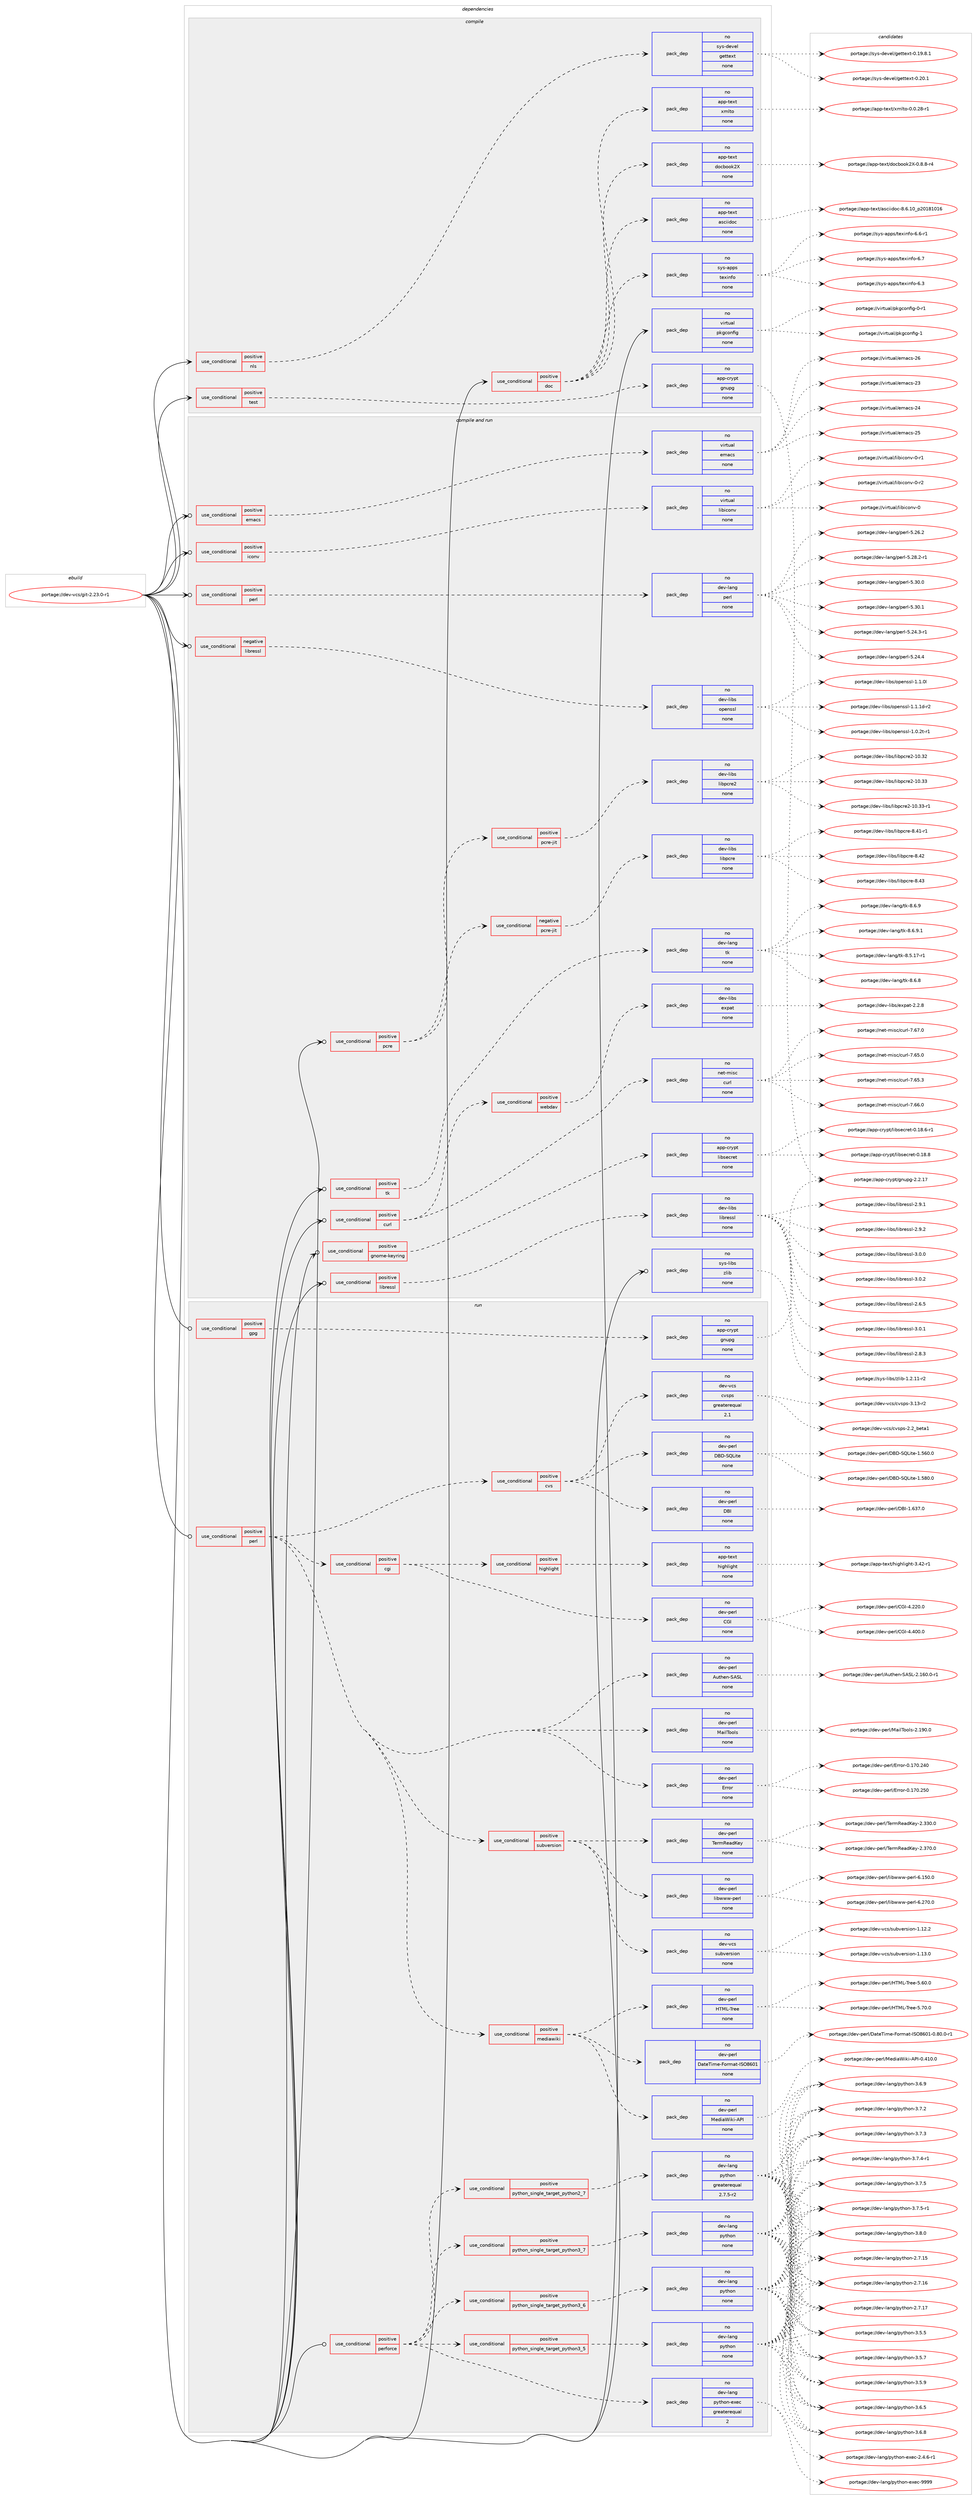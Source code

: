 digraph prolog {

# *************
# Graph options
# *************

newrank=true;
concentrate=true;
compound=true;
graph [rankdir=LR,fontname=Helvetica,fontsize=10,ranksep=1.5];#, ranksep=2.5, nodesep=0.2];
edge  [arrowhead=vee];
node  [fontname=Helvetica,fontsize=10];

# **********
# The ebuild
# **********

subgraph cluster_leftcol {
color=gray;
rank=same;
label=<<i>ebuild</i>>;
id [label="portage://dev-vcs/git-2.23.0-r1", color=red, width=4, href="../dev-vcs/git-2.23.0-r1.svg"];
}

# ****************
# The dependencies
# ****************

subgraph cluster_midcol {
color=gray;
label=<<i>dependencies</i>>;
subgraph cluster_compile {
fillcolor="#eeeeee";
style=filled;
label=<<i>compile</i>>;
subgraph cond72102 {
dependency266836 [label=<<TABLE BORDER="0" CELLBORDER="1" CELLSPACING="0" CELLPADDING="4"><TR><TD ROWSPAN="3" CELLPADDING="10">use_conditional</TD></TR><TR><TD>positive</TD></TR><TR><TD>doc</TD></TR></TABLE>>, shape=none, color=red];
subgraph pack190996 {
dependency266837 [label=<<TABLE BORDER="0" CELLBORDER="1" CELLSPACING="0" CELLPADDING="4" WIDTH="220"><TR><TD ROWSPAN="6" CELLPADDING="30">pack_dep</TD></TR><TR><TD WIDTH="110">no</TD></TR><TR><TD>app-text</TD></TR><TR><TD>asciidoc</TD></TR><TR><TD>none</TD></TR><TR><TD></TD></TR></TABLE>>, shape=none, color=blue];
}
dependency266836:e -> dependency266837:w [weight=20,style="dashed",arrowhead="vee"];
subgraph pack190997 {
dependency266838 [label=<<TABLE BORDER="0" CELLBORDER="1" CELLSPACING="0" CELLPADDING="4" WIDTH="220"><TR><TD ROWSPAN="6" CELLPADDING="30">pack_dep</TD></TR><TR><TD WIDTH="110">no</TD></TR><TR><TD>app-text</TD></TR><TR><TD>docbook2X</TD></TR><TR><TD>none</TD></TR><TR><TD></TD></TR></TABLE>>, shape=none, color=blue];
}
dependency266836:e -> dependency266838:w [weight=20,style="dashed",arrowhead="vee"];
subgraph pack190998 {
dependency266839 [label=<<TABLE BORDER="0" CELLBORDER="1" CELLSPACING="0" CELLPADDING="4" WIDTH="220"><TR><TD ROWSPAN="6" CELLPADDING="30">pack_dep</TD></TR><TR><TD WIDTH="110">no</TD></TR><TR><TD>app-text</TD></TR><TR><TD>xmlto</TD></TR><TR><TD>none</TD></TR><TR><TD></TD></TR></TABLE>>, shape=none, color=blue];
}
dependency266836:e -> dependency266839:w [weight=20,style="dashed",arrowhead="vee"];
subgraph pack190999 {
dependency266840 [label=<<TABLE BORDER="0" CELLBORDER="1" CELLSPACING="0" CELLPADDING="4" WIDTH="220"><TR><TD ROWSPAN="6" CELLPADDING="30">pack_dep</TD></TR><TR><TD WIDTH="110">no</TD></TR><TR><TD>sys-apps</TD></TR><TR><TD>texinfo</TD></TR><TR><TD>none</TD></TR><TR><TD></TD></TR></TABLE>>, shape=none, color=blue];
}
dependency266836:e -> dependency266840:w [weight=20,style="dashed",arrowhead="vee"];
}
id:e -> dependency266836:w [weight=20,style="solid",arrowhead="vee"];
subgraph cond72103 {
dependency266841 [label=<<TABLE BORDER="0" CELLBORDER="1" CELLSPACING="0" CELLPADDING="4"><TR><TD ROWSPAN="3" CELLPADDING="10">use_conditional</TD></TR><TR><TD>positive</TD></TR><TR><TD>nls</TD></TR></TABLE>>, shape=none, color=red];
subgraph pack191000 {
dependency266842 [label=<<TABLE BORDER="0" CELLBORDER="1" CELLSPACING="0" CELLPADDING="4" WIDTH="220"><TR><TD ROWSPAN="6" CELLPADDING="30">pack_dep</TD></TR><TR><TD WIDTH="110">no</TD></TR><TR><TD>sys-devel</TD></TR><TR><TD>gettext</TD></TR><TR><TD>none</TD></TR><TR><TD></TD></TR></TABLE>>, shape=none, color=blue];
}
dependency266841:e -> dependency266842:w [weight=20,style="dashed",arrowhead="vee"];
}
id:e -> dependency266841:w [weight=20,style="solid",arrowhead="vee"];
subgraph cond72104 {
dependency266843 [label=<<TABLE BORDER="0" CELLBORDER="1" CELLSPACING="0" CELLPADDING="4"><TR><TD ROWSPAN="3" CELLPADDING="10">use_conditional</TD></TR><TR><TD>positive</TD></TR><TR><TD>test</TD></TR></TABLE>>, shape=none, color=red];
subgraph pack191001 {
dependency266844 [label=<<TABLE BORDER="0" CELLBORDER="1" CELLSPACING="0" CELLPADDING="4" WIDTH="220"><TR><TD ROWSPAN="6" CELLPADDING="30">pack_dep</TD></TR><TR><TD WIDTH="110">no</TD></TR><TR><TD>app-crypt</TD></TR><TR><TD>gnupg</TD></TR><TR><TD>none</TD></TR><TR><TD></TD></TR></TABLE>>, shape=none, color=blue];
}
dependency266843:e -> dependency266844:w [weight=20,style="dashed",arrowhead="vee"];
}
id:e -> dependency266843:w [weight=20,style="solid",arrowhead="vee"];
subgraph pack191002 {
dependency266845 [label=<<TABLE BORDER="0" CELLBORDER="1" CELLSPACING="0" CELLPADDING="4" WIDTH="220"><TR><TD ROWSPAN="6" CELLPADDING="30">pack_dep</TD></TR><TR><TD WIDTH="110">no</TD></TR><TR><TD>virtual</TD></TR><TR><TD>pkgconfig</TD></TR><TR><TD>none</TD></TR><TR><TD></TD></TR></TABLE>>, shape=none, color=blue];
}
id:e -> dependency266845:w [weight=20,style="solid",arrowhead="vee"];
}
subgraph cluster_compileandrun {
fillcolor="#eeeeee";
style=filled;
label=<<i>compile and run</i>>;
subgraph cond72105 {
dependency266846 [label=<<TABLE BORDER="0" CELLBORDER="1" CELLSPACING="0" CELLPADDING="4"><TR><TD ROWSPAN="3" CELLPADDING="10">use_conditional</TD></TR><TR><TD>negative</TD></TR><TR><TD>libressl</TD></TR></TABLE>>, shape=none, color=red];
subgraph pack191003 {
dependency266847 [label=<<TABLE BORDER="0" CELLBORDER="1" CELLSPACING="0" CELLPADDING="4" WIDTH="220"><TR><TD ROWSPAN="6" CELLPADDING="30">pack_dep</TD></TR><TR><TD WIDTH="110">no</TD></TR><TR><TD>dev-libs</TD></TR><TR><TD>openssl</TD></TR><TR><TD>none</TD></TR><TR><TD></TD></TR></TABLE>>, shape=none, color=blue];
}
dependency266846:e -> dependency266847:w [weight=20,style="dashed",arrowhead="vee"];
}
id:e -> dependency266846:w [weight=20,style="solid",arrowhead="odotvee"];
subgraph cond72106 {
dependency266848 [label=<<TABLE BORDER="0" CELLBORDER="1" CELLSPACING="0" CELLPADDING="4"><TR><TD ROWSPAN="3" CELLPADDING="10">use_conditional</TD></TR><TR><TD>positive</TD></TR><TR><TD>curl</TD></TR></TABLE>>, shape=none, color=red];
subgraph pack191004 {
dependency266849 [label=<<TABLE BORDER="0" CELLBORDER="1" CELLSPACING="0" CELLPADDING="4" WIDTH="220"><TR><TD ROWSPAN="6" CELLPADDING="30">pack_dep</TD></TR><TR><TD WIDTH="110">no</TD></TR><TR><TD>net-misc</TD></TR><TR><TD>curl</TD></TR><TR><TD>none</TD></TR><TR><TD></TD></TR></TABLE>>, shape=none, color=blue];
}
dependency266848:e -> dependency266849:w [weight=20,style="dashed",arrowhead="vee"];
subgraph cond72107 {
dependency266850 [label=<<TABLE BORDER="0" CELLBORDER="1" CELLSPACING="0" CELLPADDING="4"><TR><TD ROWSPAN="3" CELLPADDING="10">use_conditional</TD></TR><TR><TD>positive</TD></TR><TR><TD>webdav</TD></TR></TABLE>>, shape=none, color=red];
subgraph pack191005 {
dependency266851 [label=<<TABLE BORDER="0" CELLBORDER="1" CELLSPACING="0" CELLPADDING="4" WIDTH="220"><TR><TD ROWSPAN="6" CELLPADDING="30">pack_dep</TD></TR><TR><TD WIDTH="110">no</TD></TR><TR><TD>dev-libs</TD></TR><TR><TD>expat</TD></TR><TR><TD>none</TD></TR><TR><TD></TD></TR></TABLE>>, shape=none, color=blue];
}
dependency266850:e -> dependency266851:w [weight=20,style="dashed",arrowhead="vee"];
}
dependency266848:e -> dependency266850:w [weight=20,style="dashed",arrowhead="vee"];
}
id:e -> dependency266848:w [weight=20,style="solid",arrowhead="odotvee"];
subgraph cond72108 {
dependency266852 [label=<<TABLE BORDER="0" CELLBORDER="1" CELLSPACING="0" CELLPADDING="4"><TR><TD ROWSPAN="3" CELLPADDING="10">use_conditional</TD></TR><TR><TD>positive</TD></TR><TR><TD>emacs</TD></TR></TABLE>>, shape=none, color=red];
subgraph pack191006 {
dependency266853 [label=<<TABLE BORDER="0" CELLBORDER="1" CELLSPACING="0" CELLPADDING="4" WIDTH="220"><TR><TD ROWSPAN="6" CELLPADDING="30">pack_dep</TD></TR><TR><TD WIDTH="110">no</TD></TR><TR><TD>virtual</TD></TR><TR><TD>emacs</TD></TR><TR><TD>none</TD></TR><TR><TD></TD></TR></TABLE>>, shape=none, color=blue];
}
dependency266852:e -> dependency266853:w [weight=20,style="dashed",arrowhead="vee"];
}
id:e -> dependency266852:w [weight=20,style="solid",arrowhead="odotvee"];
subgraph cond72109 {
dependency266854 [label=<<TABLE BORDER="0" CELLBORDER="1" CELLSPACING="0" CELLPADDING="4"><TR><TD ROWSPAN="3" CELLPADDING="10">use_conditional</TD></TR><TR><TD>positive</TD></TR><TR><TD>gnome-keyring</TD></TR></TABLE>>, shape=none, color=red];
subgraph pack191007 {
dependency266855 [label=<<TABLE BORDER="0" CELLBORDER="1" CELLSPACING="0" CELLPADDING="4" WIDTH="220"><TR><TD ROWSPAN="6" CELLPADDING="30">pack_dep</TD></TR><TR><TD WIDTH="110">no</TD></TR><TR><TD>app-crypt</TD></TR><TR><TD>libsecret</TD></TR><TR><TD>none</TD></TR><TR><TD></TD></TR></TABLE>>, shape=none, color=blue];
}
dependency266854:e -> dependency266855:w [weight=20,style="dashed",arrowhead="vee"];
}
id:e -> dependency266854:w [weight=20,style="solid",arrowhead="odotvee"];
subgraph cond72110 {
dependency266856 [label=<<TABLE BORDER="0" CELLBORDER="1" CELLSPACING="0" CELLPADDING="4"><TR><TD ROWSPAN="3" CELLPADDING="10">use_conditional</TD></TR><TR><TD>positive</TD></TR><TR><TD>iconv</TD></TR></TABLE>>, shape=none, color=red];
subgraph pack191008 {
dependency266857 [label=<<TABLE BORDER="0" CELLBORDER="1" CELLSPACING="0" CELLPADDING="4" WIDTH="220"><TR><TD ROWSPAN="6" CELLPADDING="30">pack_dep</TD></TR><TR><TD WIDTH="110">no</TD></TR><TR><TD>virtual</TD></TR><TR><TD>libiconv</TD></TR><TR><TD>none</TD></TR><TR><TD></TD></TR></TABLE>>, shape=none, color=blue];
}
dependency266856:e -> dependency266857:w [weight=20,style="dashed",arrowhead="vee"];
}
id:e -> dependency266856:w [weight=20,style="solid",arrowhead="odotvee"];
subgraph cond72111 {
dependency266858 [label=<<TABLE BORDER="0" CELLBORDER="1" CELLSPACING="0" CELLPADDING="4"><TR><TD ROWSPAN="3" CELLPADDING="10">use_conditional</TD></TR><TR><TD>positive</TD></TR><TR><TD>libressl</TD></TR></TABLE>>, shape=none, color=red];
subgraph pack191009 {
dependency266859 [label=<<TABLE BORDER="0" CELLBORDER="1" CELLSPACING="0" CELLPADDING="4" WIDTH="220"><TR><TD ROWSPAN="6" CELLPADDING="30">pack_dep</TD></TR><TR><TD WIDTH="110">no</TD></TR><TR><TD>dev-libs</TD></TR><TR><TD>libressl</TD></TR><TR><TD>none</TD></TR><TR><TD></TD></TR></TABLE>>, shape=none, color=blue];
}
dependency266858:e -> dependency266859:w [weight=20,style="dashed",arrowhead="vee"];
}
id:e -> dependency266858:w [weight=20,style="solid",arrowhead="odotvee"];
subgraph cond72112 {
dependency266860 [label=<<TABLE BORDER="0" CELLBORDER="1" CELLSPACING="0" CELLPADDING="4"><TR><TD ROWSPAN="3" CELLPADDING="10">use_conditional</TD></TR><TR><TD>positive</TD></TR><TR><TD>pcre</TD></TR></TABLE>>, shape=none, color=red];
subgraph cond72113 {
dependency266861 [label=<<TABLE BORDER="0" CELLBORDER="1" CELLSPACING="0" CELLPADDING="4"><TR><TD ROWSPAN="3" CELLPADDING="10">use_conditional</TD></TR><TR><TD>positive</TD></TR><TR><TD>pcre-jit</TD></TR></TABLE>>, shape=none, color=red];
subgraph pack191010 {
dependency266862 [label=<<TABLE BORDER="0" CELLBORDER="1" CELLSPACING="0" CELLPADDING="4" WIDTH="220"><TR><TD ROWSPAN="6" CELLPADDING="30">pack_dep</TD></TR><TR><TD WIDTH="110">no</TD></TR><TR><TD>dev-libs</TD></TR><TR><TD>libpcre2</TD></TR><TR><TD>none</TD></TR><TR><TD></TD></TR></TABLE>>, shape=none, color=blue];
}
dependency266861:e -> dependency266862:w [weight=20,style="dashed",arrowhead="vee"];
}
dependency266860:e -> dependency266861:w [weight=20,style="dashed",arrowhead="vee"];
subgraph cond72114 {
dependency266863 [label=<<TABLE BORDER="0" CELLBORDER="1" CELLSPACING="0" CELLPADDING="4"><TR><TD ROWSPAN="3" CELLPADDING="10">use_conditional</TD></TR><TR><TD>negative</TD></TR><TR><TD>pcre-jit</TD></TR></TABLE>>, shape=none, color=red];
subgraph pack191011 {
dependency266864 [label=<<TABLE BORDER="0" CELLBORDER="1" CELLSPACING="0" CELLPADDING="4" WIDTH="220"><TR><TD ROWSPAN="6" CELLPADDING="30">pack_dep</TD></TR><TR><TD WIDTH="110">no</TD></TR><TR><TD>dev-libs</TD></TR><TR><TD>libpcre</TD></TR><TR><TD>none</TD></TR><TR><TD></TD></TR></TABLE>>, shape=none, color=blue];
}
dependency266863:e -> dependency266864:w [weight=20,style="dashed",arrowhead="vee"];
}
dependency266860:e -> dependency266863:w [weight=20,style="dashed",arrowhead="vee"];
}
id:e -> dependency266860:w [weight=20,style="solid",arrowhead="odotvee"];
subgraph cond72115 {
dependency266865 [label=<<TABLE BORDER="0" CELLBORDER="1" CELLSPACING="0" CELLPADDING="4"><TR><TD ROWSPAN="3" CELLPADDING="10">use_conditional</TD></TR><TR><TD>positive</TD></TR><TR><TD>perl</TD></TR></TABLE>>, shape=none, color=red];
subgraph pack191012 {
dependency266866 [label=<<TABLE BORDER="0" CELLBORDER="1" CELLSPACING="0" CELLPADDING="4" WIDTH="220"><TR><TD ROWSPAN="6" CELLPADDING="30">pack_dep</TD></TR><TR><TD WIDTH="110">no</TD></TR><TR><TD>dev-lang</TD></TR><TR><TD>perl</TD></TR><TR><TD>none</TD></TR><TR><TD></TD></TR></TABLE>>, shape=none, color=blue];
}
dependency266865:e -> dependency266866:w [weight=20,style="dashed",arrowhead="vee"];
}
id:e -> dependency266865:w [weight=20,style="solid",arrowhead="odotvee"];
subgraph cond72116 {
dependency266867 [label=<<TABLE BORDER="0" CELLBORDER="1" CELLSPACING="0" CELLPADDING="4"><TR><TD ROWSPAN="3" CELLPADDING="10">use_conditional</TD></TR><TR><TD>positive</TD></TR><TR><TD>tk</TD></TR></TABLE>>, shape=none, color=red];
subgraph pack191013 {
dependency266868 [label=<<TABLE BORDER="0" CELLBORDER="1" CELLSPACING="0" CELLPADDING="4" WIDTH="220"><TR><TD ROWSPAN="6" CELLPADDING="30">pack_dep</TD></TR><TR><TD WIDTH="110">no</TD></TR><TR><TD>dev-lang</TD></TR><TR><TD>tk</TD></TR><TR><TD>none</TD></TR><TR><TD></TD></TR></TABLE>>, shape=none, color=blue];
}
dependency266867:e -> dependency266868:w [weight=20,style="dashed",arrowhead="vee"];
}
id:e -> dependency266867:w [weight=20,style="solid",arrowhead="odotvee"];
subgraph pack191014 {
dependency266869 [label=<<TABLE BORDER="0" CELLBORDER="1" CELLSPACING="0" CELLPADDING="4" WIDTH="220"><TR><TD ROWSPAN="6" CELLPADDING="30">pack_dep</TD></TR><TR><TD WIDTH="110">no</TD></TR><TR><TD>sys-libs</TD></TR><TR><TD>zlib</TD></TR><TR><TD>none</TD></TR><TR><TD></TD></TR></TABLE>>, shape=none, color=blue];
}
id:e -> dependency266869:w [weight=20,style="solid",arrowhead="odotvee"];
}
subgraph cluster_run {
fillcolor="#eeeeee";
style=filled;
label=<<i>run</i>>;
subgraph cond72117 {
dependency266870 [label=<<TABLE BORDER="0" CELLBORDER="1" CELLSPACING="0" CELLPADDING="4"><TR><TD ROWSPAN="3" CELLPADDING="10">use_conditional</TD></TR><TR><TD>positive</TD></TR><TR><TD>gpg</TD></TR></TABLE>>, shape=none, color=red];
subgraph pack191015 {
dependency266871 [label=<<TABLE BORDER="0" CELLBORDER="1" CELLSPACING="0" CELLPADDING="4" WIDTH="220"><TR><TD ROWSPAN="6" CELLPADDING="30">pack_dep</TD></TR><TR><TD WIDTH="110">no</TD></TR><TR><TD>app-crypt</TD></TR><TR><TD>gnupg</TD></TR><TR><TD>none</TD></TR><TR><TD></TD></TR></TABLE>>, shape=none, color=blue];
}
dependency266870:e -> dependency266871:w [weight=20,style="dashed",arrowhead="vee"];
}
id:e -> dependency266870:w [weight=20,style="solid",arrowhead="odot"];
subgraph cond72118 {
dependency266872 [label=<<TABLE BORDER="0" CELLBORDER="1" CELLSPACING="0" CELLPADDING="4"><TR><TD ROWSPAN="3" CELLPADDING="10">use_conditional</TD></TR><TR><TD>positive</TD></TR><TR><TD>perforce</TD></TR></TABLE>>, shape=none, color=red];
subgraph cond72119 {
dependency266873 [label=<<TABLE BORDER="0" CELLBORDER="1" CELLSPACING="0" CELLPADDING="4"><TR><TD ROWSPAN="3" CELLPADDING="10">use_conditional</TD></TR><TR><TD>positive</TD></TR><TR><TD>python_single_target_python2_7</TD></TR></TABLE>>, shape=none, color=red];
subgraph pack191016 {
dependency266874 [label=<<TABLE BORDER="0" CELLBORDER="1" CELLSPACING="0" CELLPADDING="4" WIDTH="220"><TR><TD ROWSPAN="6" CELLPADDING="30">pack_dep</TD></TR><TR><TD WIDTH="110">no</TD></TR><TR><TD>dev-lang</TD></TR><TR><TD>python</TD></TR><TR><TD>greaterequal</TD></TR><TR><TD>2.7.5-r2</TD></TR></TABLE>>, shape=none, color=blue];
}
dependency266873:e -> dependency266874:w [weight=20,style="dashed",arrowhead="vee"];
}
dependency266872:e -> dependency266873:w [weight=20,style="dashed",arrowhead="vee"];
subgraph cond72120 {
dependency266875 [label=<<TABLE BORDER="0" CELLBORDER="1" CELLSPACING="0" CELLPADDING="4"><TR><TD ROWSPAN="3" CELLPADDING="10">use_conditional</TD></TR><TR><TD>positive</TD></TR><TR><TD>python_single_target_python3_5</TD></TR></TABLE>>, shape=none, color=red];
subgraph pack191017 {
dependency266876 [label=<<TABLE BORDER="0" CELLBORDER="1" CELLSPACING="0" CELLPADDING="4" WIDTH="220"><TR><TD ROWSPAN="6" CELLPADDING="30">pack_dep</TD></TR><TR><TD WIDTH="110">no</TD></TR><TR><TD>dev-lang</TD></TR><TR><TD>python</TD></TR><TR><TD>none</TD></TR><TR><TD></TD></TR></TABLE>>, shape=none, color=blue];
}
dependency266875:e -> dependency266876:w [weight=20,style="dashed",arrowhead="vee"];
}
dependency266872:e -> dependency266875:w [weight=20,style="dashed",arrowhead="vee"];
subgraph cond72121 {
dependency266877 [label=<<TABLE BORDER="0" CELLBORDER="1" CELLSPACING="0" CELLPADDING="4"><TR><TD ROWSPAN="3" CELLPADDING="10">use_conditional</TD></TR><TR><TD>positive</TD></TR><TR><TD>python_single_target_python3_6</TD></TR></TABLE>>, shape=none, color=red];
subgraph pack191018 {
dependency266878 [label=<<TABLE BORDER="0" CELLBORDER="1" CELLSPACING="0" CELLPADDING="4" WIDTH="220"><TR><TD ROWSPAN="6" CELLPADDING="30">pack_dep</TD></TR><TR><TD WIDTH="110">no</TD></TR><TR><TD>dev-lang</TD></TR><TR><TD>python</TD></TR><TR><TD>none</TD></TR><TR><TD></TD></TR></TABLE>>, shape=none, color=blue];
}
dependency266877:e -> dependency266878:w [weight=20,style="dashed",arrowhead="vee"];
}
dependency266872:e -> dependency266877:w [weight=20,style="dashed",arrowhead="vee"];
subgraph cond72122 {
dependency266879 [label=<<TABLE BORDER="0" CELLBORDER="1" CELLSPACING="0" CELLPADDING="4"><TR><TD ROWSPAN="3" CELLPADDING="10">use_conditional</TD></TR><TR><TD>positive</TD></TR><TR><TD>python_single_target_python3_7</TD></TR></TABLE>>, shape=none, color=red];
subgraph pack191019 {
dependency266880 [label=<<TABLE BORDER="0" CELLBORDER="1" CELLSPACING="0" CELLPADDING="4" WIDTH="220"><TR><TD ROWSPAN="6" CELLPADDING="30">pack_dep</TD></TR><TR><TD WIDTH="110">no</TD></TR><TR><TD>dev-lang</TD></TR><TR><TD>python</TD></TR><TR><TD>none</TD></TR><TR><TD></TD></TR></TABLE>>, shape=none, color=blue];
}
dependency266879:e -> dependency266880:w [weight=20,style="dashed",arrowhead="vee"];
}
dependency266872:e -> dependency266879:w [weight=20,style="dashed",arrowhead="vee"];
subgraph pack191020 {
dependency266881 [label=<<TABLE BORDER="0" CELLBORDER="1" CELLSPACING="0" CELLPADDING="4" WIDTH="220"><TR><TD ROWSPAN="6" CELLPADDING="30">pack_dep</TD></TR><TR><TD WIDTH="110">no</TD></TR><TR><TD>dev-lang</TD></TR><TR><TD>python-exec</TD></TR><TR><TD>greaterequal</TD></TR><TR><TD>2</TD></TR></TABLE>>, shape=none, color=blue];
}
dependency266872:e -> dependency266881:w [weight=20,style="dashed",arrowhead="vee"];
}
id:e -> dependency266872:w [weight=20,style="solid",arrowhead="odot"];
subgraph cond72123 {
dependency266882 [label=<<TABLE BORDER="0" CELLBORDER="1" CELLSPACING="0" CELLPADDING="4"><TR><TD ROWSPAN="3" CELLPADDING="10">use_conditional</TD></TR><TR><TD>positive</TD></TR><TR><TD>perl</TD></TR></TABLE>>, shape=none, color=red];
subgraph pack191021 {
dependency266883 [label=<<TABLE BORDER="0" CELLBORDER="1" CELLSPACING="0" CELLPADDING="4" WIDTH="220"><TR><TD ROWSPAN="6" CELLPADDING="30">pack_dep</TD></TR><TR><TD WIDTH="110">no</TD></TR><TR><TD>dev-perl</TD></TR><TR><TD>Error</TD></TR><TR><TD>none</TD></TR><TR><TD></TD></TR></TABLE>>, shape=none, color=blue];
}
dependency266882:e -> dependency266883:w [weight=20,style="dashed",arrowhead="vee"];
subgraph pack191022 {
dependency266884 [label=<<TABLE BORDER="0" CELLBORDER="1" CELLSPACING="0" CELLPADDING="4" WIDTH="220"><TR><TD ROWSPAN="6" CELLPADDING="30">pack_dep</TD></TR><TR><TD WIDTH="110">no</TD></TR><TR><TD>dev-perl</TD></TR><TR><TD>MailTools</TD></TR><TR><TD>none</TD></TR><TR><TD></TD></TR></TABLE>>, shape=none, color=blue];
}
dependency266882:e -> dependency266884:w [weight=20,style="dashed",arrowhead="vee"];
subgraph pack191023 {
dependency266885 [label=<<TABLE BORDER="0" CELLBORDER="1" CELLSPACING="0" CELLPADDING="4" WIDTH="220"><TR><TD ROWSPAN="6" CELLPADDING="30">pack_dep</TD></TR><TR><TD WIDTH="110">no</TD></TR><TR><TD>dev-perl</TD></TR><TR><TD>Authen-SASL</TD></TR><TR><TD>none</TD></TR><TR><TD></TD></TR></TABLE>>, shape=none, color=blue];
}
dependency266882:e -> dependency266885:w [weight=20,style="dashed",arrowhead="vee"];
subgraph cond72124 {
dependency266886 [label=<<TABLE BORDER="0" CELLBORDER="1" CELLSPACING="0" CELLPADDING="4"><TR><TD ROWSPAN="3" CELLPADDING="10">use_conditional</TD></TR><TR><TD>positive</TD></TR><TR><TD>cgi</TD></TR></TABLE>>, shape=none, color=red];
subgraph pack191024 {
dependency266887 [label=<<TABLE BORDER="0" CELLBORDER="1" CELLSPACING="0" CELLPADDING="4" WIDTH="220"><TR><TD ROWSPAN="6" CELLPADDING="30">pack_dep</TD></TR><TR><TD WIDTH="110">no</TD></TR><TR><TD>dev-perl</TD></TR><TR><TD>CGI</TD></TR><TR><TD>none</TD></TR><TR><TD></TD></TR></TABLE>>, shape=none, color=blue];
}
dependency266886:e -> dependency266887:w [weight=20,style="dashed",arrowhead="vee"];
subgraph cond72125 {
dependency266888 [label=<<TABLE BORDER="0" CELLBORDER="1" CELLSPACING="0" CELLPADDING="4"><TR><TD ROWSPAN="3" CELLPADDING="10">use_conditional</TD></TR><TR><TD>positive</TD></TR><TR><TD>highlight</TD></TR></TABLE>>, shape=none, color=red];
subgraph pack191025 {
dependency266889 [label=<<TABLE BORDER="0" CELLBORDER="1" CELLSPACING="0" CELLPADDING="4" WIDTH="220"><TR><TD ROWSPAN="6" CELLPADDING="30">pack_dep</TD></TR><TR><TD WIDTH="110">no</TD></TR><TR><TD>app-text</TD></TR><TR><TD>highlight</TD></TR><TR><TD>none</TD></TR><TR><TD></TD></TR></TABLE>>, shape=none, color=blue];
}
dependency266888:e -> dependency266889:w [weight=20,style="dashed",arrowhead="vee"];
}
dependency266886:e -> dependency266888:w [weight=20,style="dashed",arrowhead="vee"];
}
dependency266882:e -> dependency266886:w [weight=20,style="dashed",arrowhead="vee"];
subgraph cond72126 {
dependency266890 [label=<<TABLE BORDER="0" CELLBORDER="1" CELLSPACING="0" CELLPADDING="4"><TR><TD ROWSPAN="3" CELLPADDING="10">use_conditional</TD></TR><TR><TD>positive</TD></TR><TR><TD>cvs</TD></TR></TABLE>>, shape=none, color=red];
subgraph pack191026 {
dependency266891 [label=<<TABLE BORDER="0" CELLBORDER="1" CELLSPACING="0" CELLPADDING="4" WIDTH="220"><TR><TD ROWSPAN="6" CELLPADDING="30">pack_dep</TD></TR><TR><TD WIDTH="110">no</TD></TR><TR><TD>dev-vcs</TD></TR><TR><TD>cvsps</TD></TR><TR><TD>greaterequal</TD></TR><TR><TD>2.1</TD></TR></TABLE>>, shape=none, color=blue];
}
dependency266890:e -> dependency266891:w [weight=20,style="dashed",arrowhead="vee"];
subgraph pack191027 {
dependency266892 [label=<<TABLE BORDER="0" CELLBORDER="1" CELLSPACING="0" CELLPADDING="4" WIDTH="220"><TR><TD ROWSPAN="6" CELLPADDING="30">pack_dep</TD></TR><TR><TD WIDTH="110">no</TD></TR><TR><TD>dev-perl</TD></TR><TR><TD>DBI</TD></TR><TR><TD>none</TD></TR><TR><TD></TD></TR></TABLE>>, shape=none, color=blue];
}
dependency266890:e -> dependency266892:w [weight=20,style="dashed",arrowhead="vee"];
subgraph pack191028 {
dependency266893 [label=<<TABLE BORDER="0" CELLBORDER="1" CELLSPACING="0" CELLPADDING="4" WIDTH="220"><TR><TD ROWSPAN="6" CELLPADDING="30">pack_dep</TD></TR><TR><TD WIDTH="110">no</TD></TR><TR><TD>dev-perl</TD></TR><TR><TD>DBD-SQLite</TD></TR><TR><TD>none</TD></TR><TR><TD></TD></TR></TABLE>>, shape=none, color=blue];
}
dependency266890:e -> dependency266893:w [weight=20,style="dashed",arrowhead="vee"];
}
dependency266882:e -> dependency266890:w [weight=20,style="dashed",arrowhead="vee"];
subgraph cond72127 {
dependency266894 [label=<<TABLE BORDER="0" CELLBORDER="1" CELLSPACING="0" CELLPADDING="4"><TR><TD ROWSPAN="3" CELLPADDING="10">use_conditional</TD></TR><TR><TD>positive</TD></TR><TR><TD>mediawiki</TD></TR></TABLE>>, shape=none, color=red];
subgraph pack191029 {
dependency266895 [label=<<TABLE BORDER="0" CELLBORDER="1" CELLSPACING="0" CELLPADDING="4" WIDTH="220"><TR><TD ROWSPAN="6" CELLPADDING="30">pack_dep</TD></TR><TR><TD WIDTH="110">no</TD></TR><TR><TD>dev-perl</TD></TR><TR><TD>DateTime-Format-ISO8601</TD></TR><TR><TD>none</TD></TR><TR><TD></TD></TR></TABLE>>, shape=none, color=blue];
}
dependency266894:e -> dependency266895:w [weight=20,style="dashed",arrowhead="vee"];
subgraph pack191030 {
dependency266896 [label=<<TABLE BORDER="0" CELLBORDER="1" CELLSPACING="0" CELLPADDING="4" WIDTH="220"><TR><TD ROWSPAN="6" CELLPADDING="30">pack_dep</TD></TR><TR><TD WIDTH="110">no</TD></TR><TR><TD>dev-perl</TD></TR><TR><TD>HTML-Tree</TD></TR><TR><TD>none</TD></TR><TR><TD></TD></TR></TABLE>>, shape=none, color=blue];
}
dependency266894:e -> dependency266896:w [weight=20,style="dashed",arrowhead="vee"];
subgraph pack191031 {
dependency266897 [label=<<TABLE BORDER="0" CELLBORDER="1" CELLSPACING="0" CELLPADDING="4" WIDTH="220"><TR><TD ROWSPAN="6" CELLPADDING="30">pack_dep</TD></TR><TR><TD WIDTH="110">no</TD></TR><TR><TD>dev-perl</TD></TR><TR><TD>MediaWiki-API</TD></TR><TR><TD>none</TD></TR><TR><TD></TD></TR></TABLE>>, shape=none, color=blue];
}
dependency266894:e -> dependency266897:w [weight=20,style="dashed",arrowhead="vee"];
}
dependency266882:e -> dependency266894:w [weight=20,style="dashed",arrowhead="vee"];
subgraph cond72128 {
dependency266898 [label=<<TABLE BORDER="0" CELLBORDER="1" CELLSPACING="0" CELLPADDING="4"><TR><TD ROWSPAN="3" CELLPADDING="10">use_conditional</TD></TR><TR><TD>positive</TD></TR><TR><TD>subversion</TD></TR></TABLE>>, shape=none, color=red];
subgraph pack191032 {
dependency266899 [label=<<TABLE BORDER="0" CELLBORDER="1" CELLSPACING="0" CELLPADDING="4" WIDTH="220"><TR><TD ROWSPAN="6" CELLPADDING="30">pack_dep</TD></TR><TR><TD WIDTH="110">no</TD></TR><TR><TD>dev-vcs</TD></TR><TR><TD>subversion</TD></TR><TR><TD>none</TD></TR><TR><TD></TD></TR></TABLE>>, shape=none, color=blue];
}
dependency266898:e -> dependency266899:w [weight=20,style="dashed",arrowhead="vee"];
subgraph pack191033 {
dependency266900 [label=<<TABLE BORDER="0" CELLBORDER="1" CELLSPACING="0" CELLPADDING="4" WIDTH="220"><TR><TD ROWSPAN="6" CELLPADDING="30">pack_dep</TD></TR><TR><TD WIDTH="110">no</TD></TR><TR><TD>dev-perl</TD></TR><TR><TD>libwww-perl</TD></TR><TR><TD>none</TD></TR><TR><TD></TD></TR></TABLE>>, shape=none, color=blue];
}
dependency266898:e -> dependency266900:w [weight=20,style="dashed",arrowhead="vee"];
subgraph pack191034 {
dependency266901 [label=<<TABLE BORDER="0" CELLBORDER="1" CELLSPACING="0" CELLPADDING="4" WIDTH="220"><TR><TD ROWSPAN="6" CELLPADDING="30">pack_dep</TD></TR><TR><TD WIDTH="110">no</TD></TR><TR><TD>dev-perl</TD></TR><TR><TD>TermReadKey</TD></TR><TR><TD>none</TD></TR><TR><TD></TD></TR></TABLE>>, shape=none, color=blue];
}
dependency266898:e -> dependency266901:w [weight=20,style="dashed",arrowhead="vee"];
}
dependency266882:e -> dependency266898:w [weight=20,style="dashed",arrowhead="vee"];
}
id:e -> dependency266882:w [weight=20,style="solid",arrowhead="odot"];
}
}

# **************
# The candidates
# **************

subgraph cluster_choices {
rank=same;
color=gray;
label=<<i>candidates</i>>;

subgraph choice190996 {
color=black;
nodesep=1;
choiceportage97112112451161011201164797115991051051001119945564654464948951125048495649484954 [label="portage://app-text/asciidoc-8.6.10_p20181016", color=red, width=4,href="../app-text/asciidoc-8.6.10_p20181016.svg"];
dependency266837:e -> choiceportage97112112451161011201164797115991051051001119945564654464948951125048495649484954:w [style=dotted,weight="100"];
}
subgraph choice190997 {
color=black;
nodesep=1;
choiceportage971121124511610112011647100111999811111110750884548465646564511452 [label="portage://app-text/docbook2X-0.8.8-r4", color=red, width=4,href="../app-text/docbook2X-0.8.8-r4.svg"];
dependency266838:e -> choiceportage971121124511610112011647100111999811111110750884548465646564511452:w [style=dotted,weight="100"];
}
subgraph choice190998 {
color=black;
nodesep=1;
choiceportage971121124511610112011647120109108116111454846484650564511449 [label="portage://app-text/xmlto-0.0.28-r1", color=red, width=4,href="../app-text/xmlto-0.0.28-r1.svg"];
dependency266839:e -> choiceportage971121124511610112011647120109108116111454846484650564511449:w [style=dotted,weight="100"];
}
subgraph choice190999 {
color=black;
nodesep=1;
choiceportage11512111545971121121154711610112010511010211145544651 [label="portage://sys-apps/texinfo-6.3", color=red, width=4,href="../sys-apps/texinfo-6.3.svg"];
choiceportage115121115459711211211547116101120105110102111455446544511449 [label="portage://sys-apps/texinfo-6.6-r1", color=red, width=4,href="../sys-apps/texinfo-6.6-r1.svg"];
choiceportage11512111545971121121154711610112010511010211145544655 [label="portage://sys-apps/texinfo-6.7", color=red, width=4,href="../sys-apps/texinfo-6.7.svg"];
dependency266840:e -> choiceportage11512111545971121121154711610112010511010211145544651:w [style=dotted,weight="100"];
dependency266840:e -> choiceportage115121115459711211211547116101120105110102111455446544511449:w [style=dotted,weight="100"];
dependency266840:e -> choiceportage11512111545971121121154711610112010511010211145544655:w [style=dotted,weight="100"];
}
subgraph choice191000 {
color=black;
nodesep=1;
choiceportage1151211154510010111810110847103101116116101120116454846495746564649 [label="portage://sys-devel/gettext-0.19.8.1", color=red, width=4,href="../sys-devel/gettext-0.19.8.1.svg"];
choiceportage115121115451001011181011084710310111611610112011645484650484649 [label="portage://sys-devel/gettext-0.20.1", color=red, width=4,href="../sys-devel/gettext-0.20.1.svg"];
dependency266842:e -> choiceportage1151211154510010111810110847103101116116101120116454846495746564649:w [style=dotted,weight="100"];
dependency266842:e -> choiceportage115121115451001011181011084710310111611610112011645484650484649:w [style=dotted,weight="100"];
}
subgraph choice191001 {
color=black;
nodesep=1;
choiceportage9711211245991141211121164710311011711210345504650464955 [label="portage://app-crypt/gnupg-2.2.17", color=red, width=4,href="../app-crypt/gnupg-2.2.17.svg"];
dependency266844:e -> choiceportage9711211245991141211121164710311011711210345504650464955:w [style=dotted,weight="100"];
}
subgraph choice191002 {
color=black;
nodesep=1;
choiceportage11810511411611797108471121071039911111010210510345484511449 [label="portage://virtual/pkgconfig-0-r1", color=red, width=4,href="../virtual/pkgconfig-0-r1.svg"];
choiceportage1181051141161179710847112107103991111101021051034549 [label="portage://virtual/pkgconfig-1", color=red, width=4,href="../virtual/pkgconfig-1.svg"];
dependency266845:e -> choiceportage11810511411611797108471121071039911111010210510345484511449:w [style=dotted,weight="100"];
dependency266845:e -> choiceportage1181051141161179710847112107103991111101021051034549:w [style=dotted,weight="100"];
}
subgraph choice191003 {
color=black;
nodesep=1;
choiceportage1001011184510810598115471111121011101151151084549464846501164511449 [label="portage://dev-libs/openssl-1.0.2t-r1", color=red, width=4,href="../dev-libs/openssl-1.0.2t-r1.svg"];
choiceportage100101118451081059811547111112101110115115108454946494648108 [label="portage://dev-libs/openssl-1.1.0l", color=red, width=4,href="../dev-libs/openssl-1.1.0l.svg"];
choiceportage1001011184510810598115471111121011101151151084549464946491004511450 [label="portage://dev-libs/openssl-1.1.1d-r2", color=red, width=4,href="../dev-libs/openssl-1.1.1d-r2.svg"];
dependency266847:e -> choiceportage1001011184510810598115471111121011101151151084549464846501164511449:w [style=dotted,weight="100"];
dependency266847:e -> choiceportage100101118451081059811547111112101110115115108454946494648108:w [style=dotted,weight="100"];
dependency266847:e -> choiceportage1001011184510810598115471111121011101151151084549464946491004511450:w [style=dotted,weight="100"];
}
subgraph choice191004 {
color=black;
nodesep=1;
choiceportage1101011164510910511599479911711410845554654534648 [label="portage://net-misc/curl-7.65.0", color=red, width=4,href="../net-misc/curl-7.65.0.svg"];
choiceportage1101011164510910511599479911711410845554654534651 [label="portage://net-misc/curl-7.65.3", color=red, width=4,href="../net-misc/curl-7.65.3.svg"];
choiceportage1101011164510910511599479911711410845554654544648 [label="portage://net-misc/curl-7.66.0", color=red, width=4,href="../net-misc/curl-7.66.0.svg"];
choiceportage1101011164510910511599479911711410845554654554648 [label="portage://net-misc/curl-7.67.0", color=red, width=4,href="../net-misc/curl-7.67.0.svg"];
dependency266849:e -> choiceportage1101011164510910511599479911711410845554654534648:w [style=dotted,weight="100"];
dependency266849:e -> choiceportage1101011164510910511599479911711410845554654534651:w [style=dotted,weight="100"];
dependency266849:e -> choiceportage1101011164510910511599479911711410845554654544648:w [style=dotted,weight="100"];
dependency266849:e -> choiceportage1101011164510910511599479911711410845554654554648:w [style=dotted,weight="100"];
}
subgraph choice191005 {
color=black;
nodesep=1;
choiceportage10010111845108105981154710112011297116455046504656 [label="portage://dev-libs/expat-2.2.8", color=red, width=4,href="../dev-libs/expat-2.2.8.svg"];
dependency266851:e -> choiceportage10010111845108105981154710112011297116455046504656:w [style=dotted,weight="100"];
}
subgraph choice191006 {
color=black;
nodesep=1;
choiceportage11810511411611797108471011099799115455051 [label="portage://virtual/emacs-23", color=red, width=4,href="../virtual/emacs-23.svg"];
choiceportage11810511411611797108471011099799115455052 [label="portage://virtual/emacs-24", color=red, width=4,href="../virtual/emacs-24.svg"];
choiceportage11810511411611797108471011099799115455053 [label="portage://virtual/emacs-25", color=red, width=4,href="../virtual/emacs-25.svg"];
choiceportage11810511411611797108471011099799115455054 [label="portage://virtual/emacs-26", color=red, width=4,href="../virtual/emacs-26.svg"];
dependency266853:e -> choiceportage11810511411611797108471011099799115455051:w [style=dotted,weight="100"];
dependency266853:e -> choiceportage11810511411611797108471011099799115455052:w [style=dotted,weight="100"];
dependency266853:e -> choiceportage11810511411611797108471011099799115455053:w [style=dotted,weight="100"];
dependency266853:e -> choiceportage11810511411611797108471011099799115455054:w [style=dotted,weight="100"];
}
subgraph choice191007 {
color=black;
nodesep=1;
choiceportage971121124599114121112116471081059811510199114101116454846495646544511449 [label="portage://app-crypt/libsecret-0.18.6-r1", color=red, width=4,href="../app-crypt/libsecret-0.18.6-r1.svg"];
choiceportage97112112459911412111211647108105981151019911410111645484649564656 [label="portage://app-crypt/libsecret-0.18.8", color=red, width=4,href="../app-crypt/libsecret-0.18.8.svg"];
dependency266855:e -> choiceportage971121124599114121112116471081059811510199114101116454846495646544511449:w [style=dotted,weight="100"];
dependency266855:e -> choiceportage97112112459911412111211647108105981151019911410111645484649564656:w [style=dotted,weight="100"];
}
subgraph choice191008 {
color=black;
nodesep=1;
choiceportage118105114116117971084710810598105991111101184548 [label="portage://virtual/libiconv-0", color=red, width=4,href="../virtual/libiconv-0.svg"];
choiceportage1181051141161179710847108105981059911111011845484511449 [label="portage://virtual/libiconv-0-r1", color=red, width=4,href="../virtual/libiconv-0-r1.svg"];
choiceportage1181051141161179710847108105981059911111011845484511450 [label="portage://virtual/libiconv-0-r2", color=red, width=4,href="../virtual/libiconv-0-r2.svg"];
dependency266857:e -> choiceportage118105114116117971084710810598105991111101184548:w [style=dotted,weight="100"];
dependency266857:e -> choiceportage1181051141161179710847108105981059911111011845484511449:w [style=dotted,weight="100"];
dependency266857:e -> choiceportage1181051141161179710847108105981059911111011845484511450:w [style=dotted,weight="100"];
}
subgraph choice191009 {
color=black;
nodesep=1;
choiceportage10010111845108105981154710810598114101115115108455046544653 [label="portage://dev-libs/libressl-2.6.5", color=red, width=4,href="../dev-libs/libressl-2.6.5.svg"];
choiceportage10010111845108105981154710810598114101115115108455046564651 [label="portage://dev-libs/libressl-2.8.3", color=red, width=4,href="../dev-libs/libressl-2.8.3.svg"];
choiceportage10010111845108105981154710810598114101115115108455046574649 [label="portage://dev-libs/libressl-2.9.1", color=red, width=4,href="../dev-libs/libressl-2.9.1.svg"];
choiceportage10010111845108105981154710810598114101115115108455046574650 [label="portage://dev-libs/libressl-2.9.2", color=red, width=4,href="../dev-libs/libressl-2.9.2.svg"];
choiceportage10010111845108105981154710810598114101115115108455146484648 [label="portage://dev-libs/libressl-3.0.0", color=red, width=4,href="../dev-libs/libressl-3.0.0.svg"];
choiceportage10010111845108105981154710810598114101115115108455146484649 [label="portage://dev-libs/libressl-3.0.1", color=red, width=4,href="../dev-libs/libressl-3.0.1.svg"];
choiceportage10010111845108105981154710810598114101115115108455146484650 [label="portage://dev-libs/libressl-3.0.2", color=red, width=4,href="../dev-libs/libressl-3.0.2.svg"];
dependency266859:e -> choiceportage10010111845108105981154710810598114101115115108455046544653:w [style=dotted,weight="100"];
dependency266859:e -> choiceportage10010111845108105981154710810598114101115115108455046564651:w [style=dotted,weight="100"];
dependency266859:e -> choiceportage10010111845108105981154710810598114101115115108455046574649:w [style=dotted,weight="100"];
dependency266859:e -> choiceportage10010111845108105981154710810598114101115115108455046574650:w [style=dotted,weight="100"];
dependency266859:e -> choiceportage10010111845108105981154710810598114101115115108455146484648:w [style=dotted,weight="100"];
dependency266859:e -> choiceportage10010111845108105981154710810598114101115115108455146484649:w [style=dotted,weight="100"];
dependency266859:e -> choiceportage10010111845108105981154710810598114101115115108455146484650:w [style=dotted,weight="100"];
}
subgraph choice191010 {
color=black;
nodesep=1;
choiceportage100101118451081059811547108105981129911410150454948465150 [label="portage://dev-libs/libpcre2-10.32", color=red, width=4,href="../dev-libs/libpcre2-10.32.svg"];
choiceportage100101118451081059811547108105981129911410150454948465151 [label="portage://dev-libs/libpcre2-10.33", color=red, width=4,href="../dev-libs/libpcre2-10.33.svg"];
choiceportage1001011184510810598115471081059811299114101504549484651514511449 [label="portage://dev-libs/libpcre2-10.33-r1", color=red, width=4,href="../dev-libs/libpcre2-10.33-r1.svg"];
dependency266862:e -> choiceportage100101118451081059811547108105981129911410150454948465150:w [style=dotted,weight="100"];
dependency266862:e -> choiceportage100101118451081059811547108105981129911410150454948465151:w [style=dotted,weight="100"];
dependency266862:e -> choiceportage1001011184510810598115471081059811299114101504549484651514511449:w [style=dotted,weight="100"];
}
subgraph choice191011 {
color=black;
nodesep=1;
choiceportage100101118451081059811547108105981129911410145564652494511449 [label="portage://dev-libs/libpcre-8.41-r1", color=red, width=4,href="../dev-libs/libpcre-8.41-r1.svg"];
choiceportage10010111845108105981154710810598112991141014556465250 [label="portage://dev-libs/libpcre-8.42", color=red, width=4,href="../dev-libs/libpcre-8.42.svg"];
choiceportage10010111845108105981154710810598112991141014556465251 [label="portage://dev-libs/libpcre-8.43", color=red, width=4,href="../dev-libs/libpcre-8.43.svg"];
dependency266864:e -> choiceportage100101118451081059811547108105981129911410145564652494511449:w [style=dotted,weight="100"];
dependency266864:e -> choiceportage10010111845108105981154710810598112991141014556465250:w [style=dotted,weight="100"];
dependency266864:e -> choiceportage10010111845108105981154710810598112991141014556465251:w [style=dotted,weight="100"];
}
subgraph choice191012 {
color=black;
nodesep=1;
choiceportage100101118451089711010347112101114108455346505246514511449 [label="portage://dev-lang/perl-5.24.3-r1", color=red, width=4,href="../dev-lang/perl-5.24.3-r1.svg"];
choiceportage10010111845108971101034711210111410845534650524652 [label="portage://dev-lang/perl-5.24.4", color=red, width=4,href="../dev-lang/perl-5.24.4.svg"];
choiceportage10010111845108971101034711210111410845534650544650 [label="portage://dev-lang/perl-5.26.2", color=red, width=4,href="../dev-lang/perl-5.26.2.svg"];
choiceportage100101118451089711010347112101114108455346505646504511449 [label="portage://dev-lang/perl-5.28.2-r1", color=red, width=4,href="../dev-lang/perl-5.28.2-r1.svg"];
choiceportage10010111845108971101034711210111410845534651484648 [label="portage://dev-lang/perl-5.30.0", color=red, width=4,href="../dev-lang/perl-5.30.0.svg"];
choiceportage10010111845108971101034711210111410845534651484649 [label="portage://dev-lang/perl-5.30.1", color=red, width=4,href="../dev-lang/perl-5.30.1.svg"];
dependency266866:e -> choiceportage100101118451089711010347112101114108455346505246514511449:w [style=dotted,weight="100"];
dependency266866:e -> choiceportage10010111845108971101034711210111410845534650524652:w [style=dotted,weight="100"];
dependency266866:e -> choiceportage10010111845108971101034711210111410845534650544650:w [style=dotted,weight="100"];
dependency266866:e -> choiceportage100101118451089711010347112101114108455346505646504511449:w [style=dotted,weight="100"];
dependency266866:e -> choiceportage10010111845108971101034711210111410845534651484648:w [style=dotted,weight="100"];
dependency266866:e -> choiceportage10010111845108971101034711210111410845534651484649:w [style=dotted,weight="100"];
}
subgraph choice191013 {
color=black;
nodesep=1;
choiceportage100101118451089711010347116107455646534649554511449 [label="portage://dev-lang/tk-8.5.17-r1", color=red, width=4,href="../dev-lang/tk-8.5.17-r1.svg"];
choiceportage100101118451089711010347116107455646544656 [label="portage://dev-lang/tk-8.6.8", color=red, width=4,href="../dev-lang/tk-8.6.8.svg"];
choiceportage100101118451089711010347116107455646544657 [label="portage://dev-lang/tk-8.6.9", color=red, width=4,href="../dev-lang/tk-8.6.9.svg"];
choiceportage1001011184510897110103471161074556465446574649 [label="portage://dev-lang/tk-8.6.9.1", color=red, width=4,href="../dev-lang/tk-8.6.9.1.svg"];
dependency266868:e -> choiceportage100101118451089711010347116107455646534649554511449:w [style=dotted,weight="100"];
dependency266868:e -> choiceportage100101118451089711010347116107455646544656:w [style=dotted,weight="100"];
dependency266868:e -> choiceportage100101118451089711010347116107455646544657:w [style=dotted,weight="100"];
dependency266868:e -> choiceportage1001011184510897110103471161074556465446574649:w [style=dotted,weight="100"];
}
subgraph choice191014 {
color=black;
nodesep=1;
choiceportage11512111545108105981154712210810598454946504649494511450 [label="portage://sys-libs/zlib-1.2.11-r2", color=red, width=4,href="../sys-libs/zlib-1.2.11-r2.svg"];
dependency266869:e -> choiceportage11512111545108105981154712210810598454946504649494511450:w [style=dotted,weight="100"];
}
subgraph choice191015 {
color=black;
nodesep=1;
choiceportage9711211245991141211121164710311011711210345504650464955 [label="portage://app-crypt/gnupg-2.2.17", color=red, width=4,href="../app-crypt/gnupg-2.2.17.svg"];
dependency266871:e -> choiceportage9711211245991141211121164710311011711210345504650464955:w [style=dotted,weight="100"];
}
subgraph choice191016 {
color=black;
nodesep=1;
choiceportage10010111845108971101034711212111610411111045504655464953 [label="portage://dev-lang/python-2.7.15", color=red, width=4,href="../dev-lang/python-2.7.15.svg"];
choiceportage10010111845108971101034711212111610411111045504655464954 [label="portage://dev-lang/python-2.7.16", color=red, width=4,href="../dev-lang/python-2.7.16.svg"];
choiceportage10010111845108971101034711212111610411111045504655464955 [label="portage://dev-lang/python-2.7.17", color=red, width=4,href="../dev-lang/python-2.7.17.svg"];
choiceportage100101118451089711010347112121116104111110455146534653 [label="portage://dev-lang/python-3.5.5", color=red, width=4,href="../dev-lang/python-3.5.5.svg"];
choiceportage100101118451089711010347112121116104111110455146534655 [label="portage://dev-lang/python-3.5.7", color=red, width=4,href="../dev-lang/python-3.5.7.svg"];
choiceportage100101118451089711010347112121116104111110455146534657 [label="portage://dev-lang/python-3.5.9", color=red, width=4,href="../dev-lang/python-3.5.9.svg"];
choiceportage100101118451089711010347112121116104111110455146544653 [label="portage://dev-lang/python-3.6.5", color=red, width=4,href="../dev-lang/python-3.6.5.svg"];
choiceportage100101118451089711010347112121116104111110455146544656 [label="portage://dev-lang/python-3.6.8", color=red, width=4,href="../dev-lang/python-3.6.8.svg"];
choiceportage100101118451089711010347112121116104111110455146544657 [label="portage://dev-lang/python-3.6.9", color=red, width=4,href="../dev-lang/python-3.6.9.svg"];
choiceportage100101118451089711010347112121116104111110455146554650 [label="portage://dev-lang/python-3.7.2", color=red, width=4,href="../dev-lang/python-3.7.2.svg"];
choiceportage100101118451089711010347112121116104111110455146554651 [label="portage://dev-lang/python-3.7.3", color=red, width=4,href="../dev-lang/python-3.7.3.svg"];
choiceportage1001011184510897110103471121211161041111104551465546524511449 [label="portage://dev-lang/python-3.7.4-r1", color=red, width=4,href="../dev-lang/python-3.7.4-r1.svg"];
choiceportage100101118451089711010347112121116104111110455146554653 [label="portage://dev-lang/python-3.7.5", color=red, width=4,href="../dev-lang/python-3.7.5.svg"];
choiceportage1001011184510897110103471121211161041111104551465546534511449 [label="portage://dev-lang/python-3.7.5-r1", color=red, width=4,href="../dev-lang/python-3.7.5-r1.svg"];
choiceportage100101118451089711010347112121116104111110455146564648 [label="portage://dev-lang/python-3.8.0", color=red, width=4,href="../dev-lang/python-3.8.0.svg"];
dependency266874:e -> choiceportage10010111845108971101034711212111610411111045504655464953:w [style=dotted,weight="100"];
dependency266874:e -> choiceportage10010111845108971101034711212111610411111045504655464954:w [style=dotted,weight="100"];
dependency266874:e -> choiceportage10010111845108971101034711212111610411111045504655464955:w [style=dotted,weight="100"];
dependency266874:e -> choiceportage100101118451089711010347112121116104111110455146534653:w [style=dotted,weight="100"];
dependency266874:e -> choiceportage100101118451089711010347112121116104111110455146534655:w [style=dotted,weight="100"];
dependency266874:e -> choiceportage100101118451089711010347112121116104111110455146534657:w [style=dotted,weight="100"];
dependency266874:e -> choiceportage100101118451089711010347112121116104111110455146544653:w [style=dotted,weight="100"];
dependency266874:e -> choiceportage100101118451089711010347112121116104111110455146544656:w [style=dotted,weight="100"];
dependency266874:e -> choiceportage100101118451089711010347112121116104111110455146544657:w [style=dotted,weight="100"];
dependency266874:e -> choiceportage100101118451089711010347112121116104111110455146554650:w [style=dotted,weight="100"];
dependency266874:e -> choiceportage100101118451089711010347112121116104111110455146554651:w [style=dotted,weight="100"];
dependency266874:e -> choiceportage1001011184510897110103471121211161041111104551465546524511449:w [style=dotted,weight="100"];
dependency266874:e -> choiceportage100101118451089711010347112121116104111110455146554653:w [style=dotted,weight="100"];
dependency266874:e -> choiceportage1001011184510897110103471121211161041111104551465546534511449:w [style=dotted,weight="100"];
dependency266874:e -> choiceportage100101118451089711010347112121116104111110455146564648:w [style=dotted,weight="100"];
}
subgraph choice191017 {
color=black;
nodesep=1;
choiceportage10010111845108971101034711212111610411111045504655464953 [label="portage://dev-lang/python-2.7.15", color=red, width=4,href="../dev-lang/python-2.7.15.svg"];
choiceportage10010111845108971101034711212111610411111045504655464954 [label="portage://dev-lang/python-2.7.16", color=red, width=4,href="../dev-lang/python-2.7.16.svg"];
choiceportage10010111845108971101034711212111610411111045504655464955 [label="portage://dev-lang/python-2.7.17", color=red, width=4,href="../dev-lang/python-2.7.17.svg"];
choiceportage100101118451089711010347112121116104111110455146534653 [label="portage://dev-lang/python-3.5.5", color=red, width=4,href="../dev-lang/python-3.5.5.svg"];
choiceportage100101118451089711010347112121116104111110455146534655 [label="portage://dev-lang/python-3.5.7", color=red, width=4,href="../dev-lang/python-3.5.7.svg"];
choiceportage100101118451089711010347112121116104111110455146534657 [label="portage://dev-lang/python-3.5.9", color=red, width=4,href="../dev-lang/python-3.5.9.svg"];
choiceportage100101118451089711010347112121116104111110455146544653 [label="portage://dev-lang/python-3.6.5", color=red, width=4,href="../dev-lang/python-3.6.5.svg"];
choiceportage100101118451089711010347112121116104111110455146544656 [label="portage://dev-lang/python-3.6.8", color=red, width=4,href="../dev-lang/python-3.6.8.svg"];
choiceportage100101118451089711010347112121116104111110455146544657 [label="portage://dev-lang/python-3.6.9", color=red, width=4,href="../dev-lang/python-3.6.9.svg"];
choiceportage100101118451089711010347112121116104111110455146554650 [label="portage://dev-lang/python-3.7.2", color=red, width=4,href="../dev-lang/python-3.7.2.svg"];
choiceportage100101118451089711010347112121116104111110455146554651 [label="portage://dev-lang/python-3.7.3", color=red, width=4,href="../dev-lang/python-3.7.3.svg"];
choiceportage1001011184510897110103471121211161041111104551465546524511449 [label="portage://dev-lang/python-3.7.4-r1", color=red, width=4,href="../dev-lang/python-3.7.4-r1.svg"];
choiceportage100101118451089711010347112121116104111110455146554653 [label="portage://dev-lang/python-3.7.5", color=red, width=4,href="../dev-lang/python-3.7.5.svg"];
choiceportage1001011184510897110103471121211161041111104551465546534511449 [label="portage://dev-lang/python-3.7.5-r1", color=red, width=4,href="../dev-lang/python-3.7.5-r1.svg"];
choiceportage100101118451089711010347112121116104111110455146564648 [label="portage://dev-lang/python-3.8.0", color=red, width=4,href="../dev-lang/python-3.8.0.svg"];
dependency266876:e -> choiceportage10010111845108971101034711212111610411111045504655464953:w [style=dotted,weight="100"];
dependency266876:e -> choiceportage10010111845108971101034711212111610411111045504655464954:w [style=dotted,weight="100"];
dependency266876:e -> choiceportage10010111845108971101034711212111610411111045504655464955:w [style=dotted,weight="100"];
dependency266876:e -> choiceportage100101118451089711010347112121116104111110455146534653:w [style=dotted,weight="100"];
dependency266876:e -> choiceportage100101118451089711010347112121116104111110455146534655:w [style=dotted,weight="100"];
dependency266876:e -> choiceportage100101118451089711010347112121116104111110455146534657:w [style=dotted,weight="100"];
dependency266876:e -> choiceportage100101118451089711010347112121116104111110455146544653:w [style=dotted,weight="100"];
dependency266876:e -> choiceportage100101118451089711010347112121116104111110455146544656:w [style=dotted,weight="100"];
dependency266876:e -> choiceportage100101118451089711010347112121116104111110455146544657:w [style=dotted,weight="100"];
dependency266876:e -> choiceportage100101118451089711010347112121116104111110455146554650:w [style=dotted,weight="100"];
dependency266876:e -> choiceportage100101118451089711010347112121116104111110455146554651:w [style=dotted,weight="100"];
dependency266876:e -> choiceportage1001011184510897110103471121211161041111104551465546524511449:w [style=dotted,weight="100"];
dependency266876:e -> choiceportage100101118451089711010347112121116104111110455146554653:w [style=dotted,weight="100"];
dependency266876:e -> choiceportage1001011184510897110103471121211161041111104551465546534511449:w [style=dotted,weight="100"];
dependency266876:e -> choiceportage100101118451089711010347112121116104111110455146564648:w [style=dotted,weight="100"];
}
subgraph choice191018 {
color=black;
nodesep=1;
choiceportage10010111845108971101034711212111610411111045504655464953 [label="portage://dev-lang/python-2.7.15", color=red, width=4,href="../dev-lang/python-2.7.15.svg"];
choiceportage10010111845108971101034711212111610411111045504655464954 [label="portage://dev-lang/python-2.7.16", color=red, width=4,href="../dev-lang/python-2.7.16.svg"];
choiceportage10010111845108971101034711212111610411111045504655464955 [label="portage://dev-lang/python-2.7.17", color=red, width=4,href="../dev-lang/python-2.7.17.svg"];
choiceportage100101118451089711010347112121116104111110455146534653 [label="portage://dev-lang/python-3.5.5", color=red, width=4,href="../dev-lang/python-3.5.5.svg"];
choiceportage100101118451089711010347112121116104111110455146534655 [label="portage://dev-lang/python-3.5.7", color=red, width=4,href="../dev-lang/python-3.5.7.svg"];
choiceportage100101118451089711010347112121116104111110455146534657 [label="portage://dev-lang/python-3.5.9", color=red, width=4,href="../dev-lang/python-3.5.9.svg"];
choiceportage100101118451089711010347112121116104111110455146544653 [label="portage://dev-lang/python-3.6.5", color=red, width=4,href="../dev-lang/python-3.6.5.svg"];
choiceportage100101118451089711010347112121116104111110455146544656 [label="portage://dev-lang/python-3.6.8", color=red, width=4,href="../dev-lang/python-3.6.8.svg"];
choiceportage100101118451089711010347112121116104111110455146544657 [label="portage://dev-lang/python-3.6.9", color=red, width=4,href="../dev-lang/python-3.6.9.svg"];
choiceportage100101118451089711010347112121116104111110455146554650 [label="portage://dev-lang/python-3.7.2", color=red, width=4,href="../dev-lang/python-3.7.2.svg"];
choiceportage100101118451089711010347112121116104111110455146554651 [label="portage://dev-lang/python-3.7.3", color=red, width=4,href="../dev-lang/python-3.7.3.svg"];
choiceportage1001011184510897110103471121211161041111104551465546524511449 [label="portage://dev-lang/python-3.7.4-r1", color=red, width=4,href="../dev-lang/python-3.7.4-r1.svg"];
choiceportage100101118451089711010347112121116104111110455146554653 [label="portage://dev-lang/python-3.7.5", color=red, width=4,href="../dev-lang/python-3.7.5.svg"];
choiceportage1001011184510897110103471121211161041111104551465546534511449 [label="portage://dev-lang/python-3.7.5-r1", color=red, width=4,href="../dev-lang/python-3.7.5-r1.svg"];
choiceportage100101118451089711010347112121116104111110455146564648 [label="portage://dev-lang/python-3.8.0", color=red, width=4,href="../dev-lang/python-3.8.0.svg"];
dependency266878:e -> choiceportage10010111845108971101034711212111610411111045504655464953:w [style=dotted,weight="100"];
dependency266878:e -> choiceportage10010111845108971101034711212111610411111045504655464954:w [style=dotted,weight="100"];
dependency266878:e -> choiceportage10010111845108971101034711212111610411111045504655464955:w [style=dotted,weight="100"];
dependency266878:e -> choiceportage100101118451089711010347112121116104111110455146534653:w [style=dotted,weight="100"];
dependency266878:e -> choiceportage100101118451089711010347112121116104111110455146534655:w [style=dotted,weight="100"];
dependency266878:e -> choiceportage100101118451089711010347112121116104111110455146534657:w [style=dotted,weight="100"];
dependency266878:e -> choiceportage100101118451089711010347112121116104111110455146544653:w [style=dotted,weight="100"];
dependency266878:e -> choiceportage100101118451089711010347112121116104111110455146544656:w [style=dotted,weight="100"];
dependency266878:e -> choiceportage100101118451089711010347112121116104111110455146544657:w [style=dotted,weight="100"];
dependency266878:e -> choiceportage100101118451089711010347112121116104111110455146554650:w [style=dotted,weight="100"];
dependency266878:e -> choiceportage100101118451089711010347112121116104111110455146554651:w [style=dotted,weight="100"];
dependency266878:e -> choiceportage1001011184510897110103471121211161041111104551465546524511449:w [style=dotted,weight="100"];
dependency266878:e -> choiceportage100101118451089711010347112121116104111110455146554653:w [style=dotted,weight="100"];
dependency266878:e -> choiceportage1001011184510897110103471121211161041111104551465546534511449:w [style=dotted,weight="100"];
dependency266878:e -> choiceportage100101118451089711010347112121116104111110455146564648:w [style=dotted,weight="100"];
}
subgraph choice191019 {
color=black;
nodesep=1;
choiceportage10010111845108971101034711212111610411111045504655464953 [label="portage://dev-lang/python-2.7.15", color=red, width=4,href="../dev-lang/python-2.7.15.svg"];
choiceportage10010111845108971101034711212111610411111045504655464954 [label="portage://dev-lang/python-2.7.16", color=red, width=4,href="../dev-lang/python-2.7.16.svg"];
choiceportage10010111845108971101034711212111610411111045504655464955 [label="portage://dev-lang/python-2.7.17", color=red, width=4,href="../dev-lang/python-2.7.17.svg"];
choiceportage100101118451089711010347112121116104111110455146534653 [label="portage://dev-lang/python-3.5.5", color=red, width=4,href="../dev-lang/python-3.5.5.svg"];
choiceportage100101118451089711010347112121116104111110455146534655 [label="portage://dev-lang/python-3.5.7", color=red, width=4,href="../dev-lang/python-3.5.7.svg"];
choiceportage100101118451089711010347112121116104111110455146534657 [label="portage://dev-lang/python-3.5.9", color=red, width=4,href="../dev-lang/python-3.5.9.svg"];
choiceportage100101118451089711010347112121116104111110455146544653 [label="portage://dev-lang/python-3.6.5", color=red, width=4,href="../dev-lang/python-3.6.5.svg"];
choiceportage100101118451089711010347112121116104111110455146544656 [label="portage://dev-lang/python-3.6.8", color=red, width=4,href="../dev-lang/python-3.6.8.svg"];
choiceportage100101118451089711010347112121116104111110455146544657 [label="portage://dev-lang/python-3.6.9", color=red, width=4,href="../dev-lang/python-3.6.9.svg"];
choiceportage100101118451089711010347112121116104111110455146554650 [label="portage://dev-lang/python-3.7.2", color=red, width=4,href="../dev-lang/python-3.7.2.svg"];
choiceportage100101118451089711010347112121116104111110455146554651 [label="portage://dev-lang/python-3.7.3", color=red, width=4,href="../dev-lang/python-3.7.3.svg"];
choiceportage1001011184510897110103471121211161041111104551465546524511449 [label="portage://dev-lang/python-3.7.4-r1", color=red, width=4,href="../dev-lang/python-3.7.4-r1.svg"];
choiceportage100101118451089711010347112121116104111110455146554653 [label="portage://dev-lang/python-3.7.5", color=red, width=4,href="../dev-lang/python-3.7.5.svg"];
choiceportage1001011184510897110103471121211161041111104551465546534511449 [label="portage://dev-lang/python-3.7.5-r1", color=red, width=4,href="../dev-lang/python-3.7.5-r1.svg"];
choiceportage100101118451089711010347112121116104111110455146564648 [label="portage://dev-lang/python-3.8.0", color=red, width=4,href="../dev-lang/python-3.8.0.svg"];
dependency266880:e -> choiceportage10010111845108971101034711212111610411111045504655464953:w [style=dotted,weight="100"];
dependency266880:e -> choiceportage10010111845108971101034711212111610411111045504655464954:w [style=dotted,weight="100"];
dependency266880:e -> choiceportage10010111845108971101034711212111610411111045504655464955:w [style=dotted,weight="100"];
dependency266880:e -> choiceportage100101118451089711010347112121116104111110455146534653:w [style=dotted,weight="100"];
dependency266880:e -> choiceportage100101118451089711010347112121116104111110455146534655:w [style=dotted,weight="100"];
dependency266880:e -> choiceportage100101118451089711010347112121116104111110455146534657:w [style=dotted,weight="100"];
dependency266880:e -> choiceportage100101118451089711010347112121116104111110455146544653:w [style=dotted,weight="100"];
dependency266880:e -> choiceportage100101118451089711010347112121116104111110455146544656:w [style=dotted,weight="100"];
dependency266880:e -> choiceportage100101118451089711010347112121116104111110455146544657:w [style=dotted,weight="100"];
dependency266880:e -> choiceportage100101118451089711010347112121116104111110455146554650:w [style=dotted,weight="100"];
dependency266880:e -> choiceportage100101118451089711010347112121116104111110455146554651:w [style=dotted,weight="100"];
dependency266880:e -> choiceportage1001011184510897110103471121211161041111104551465546524511449:w [style=dotted,weight="100"];
dependency266880:e -> choiceportage100101118451089711010347112121116104111110455146554653:w [style=dotted,weight="100"];
dependency266880:e -> choiceportage1001011184510897110103471121211161041111104551465546534511449:w [style=dotted,weight="100"];
dependency266880:e -> choiceportage100101118451089711010347112121116104111110455146564648:w [style=dotted,weight="100"];
}
subgraph choice191020 {
color=black;
nodesep=1;
choiceportage10010111845108971101034711212111610411111045101120101994550465246544511449 [label="portage://dev-lang/python-exec-2.4.6-r1", color=red, width=4,href="../dev-lang/python-exec-2.4.6-r1.svg"];
choiceportage10010111845108971101034711212111610411111045101120101994557575757 [label="portage://dev-lang/python-exec-9999", color=red, width=4,href="../dev-lang/python-exec-9999.svg"];
dependency266881:e -> choiceportage10010111845108971101034711212111610411111045101120101994550465246544511449:w [style=dotted,weight="100"];
dependency266881:e -> choiceportage10010111845108971101034711212111610411111045101120101994557575757:w [style=dotted,weight="100"];
}
subgraph choice191021 {
color=black;
nodesep=1;
choiceportage10010111845112101114108476911411411111445484649554846505248 [label="portage://dev-perl/Error-0.170.240", color=red, width=4,href="../dev-perl/Error-0.170.240.svg"];
choiceportage10010111845112101114108476911411411111445484649554846505348 [label="portage://dev-perl/Error-0.170.250", color=red, width=4,href="../dev-perl/Error-0.170.250.svg"];
dependency266883:e -> choiceportage10010111845112101114108476911411411111445484649554846505248:w [style=dotted,weight="100"];
dependency266883:e -> choiceportage10010111845112101114108476911411411111445484649554846505348:w [style=dotted,weight="100"];
}
subgraph choice191022 {
color=black;
nodesep=1;
choiceportage10010111845112101114108477797105108841111111081154550464957484648 [label="portage://dev-perl/MailTools-2.190.0", color=red, width=4,href="../dev-perl/MailTools-2.190.0.svg"];
dependency266884:e -> choiceportage10010111845112101114108477797105108841111111081154550464957484648:w [style=dotted,weight="100"];
}
subgraph choice191023 {
color=black;
nodesep=1;
choiceportage100101118451121011141084765117116104101110458365837645504649544846484511449 [label="portage://dev-perl/Authen-SASL-2.160.0-r1", color=red, width=4,href="../dev-perl/Authen-SASL-2.160.0-r1.svg"];
dependency266885:e -> choiceportage100101118451121011141084765117116104101110458365837645504649544846484511449:w [style=dotted,weight="100"];
}
subgraph choice191024 {
color=black;
nodesep=1;
choiceportage10010111845112101114108476771734552465050484648 [label="portage://dev-perl/CGI-4.220.0", color=red, width=4,href="../dev-perl/CGI-4.220.0.svg"];
choiceportage10010111845112101114108476771734552465248484648 [label="portage://dev-perl/CGI-4.400.0", color=red, width=4,href="../dev-perl/CGI-4.400.0.svg"];
dependency266887:e -> choiceportage10010111845112101114108476771734552465050484648:w [style=dotted,weight="100"];
dependency266887:e -> choiceportage10010111845112101114108476771734552465248484648:w [style=dotted,weight="100"];
}
subgraph choice191025 {
color=black;
nodesep=1;
choiceportage97112112451161011201164710410510310410810510310411645514652504511449 [label="portage://app-text/highlight-3.42-r1", color=red, width=4,href="../app-text/highlight-3.42-r1.svg"];
dependency266889:e -> choiceportage97112112451161011201164710410510310410810510310411645514652504511449:w [style=dotted,weight="100"];
}
subgraph choice191026 {
color=black;
nodesep=1;
choiceportage100101118451189911547991181151121154550465095981011169749 [label="portage://dev-vcs/cvsps-2.2_beta1", color=red, width=4,href="../dev-vcs/cvsps-2.2_beta1.svg"];
choiceportage1001011184511899115479911811511211545514649514511450 [label="portage://dev-vcs/cvsps-3.13-r2", color=red, width=4,href="../dev-vcs/cvsps-3.13-r2.svg"];
dependency266891:e -> choiceportage100101118451189911547991181151121154550465095981011169749:w [style=dotted,weight="100"];
dependency266891:e -> choiceportage1001011184511899115479911811511211545514649514511450:w [style=dotted,weight="100"];
}
subgraph choice191027 {
color=black;
nodesep=1;
choiceportage10010111845112101114108476866734549465451554648 [label="portage://dev-perl/DBI-1.637.0", color=red, width=4,href="../dev-perl/DBI-1.637.0.svg"];
dependency266892:e -> choiceportage10010111845112101114108476866734549465451554648:w [style=dotted,weight="100"];
}
subgraph choice191028 {
color=black;
nodesep=1;
choiceportage1001011184511210111410847686668458381761051161014549465354484648 [label="portage://dev-perl/DBD-SQLite-1.560.0", color=red, width=4,href="../dev-perl/DBD-SQLite-1.560.0.svg"];
choiceportage1001011184511210111410847686668458381761051161014549465356484648 [label="portage://dev-perl/DBD-SQLite-1.580.0", color=red, width=4,href="../dev-perl/DBD-SQLite-1.580.0.svg"];
dependency266893:e -> choiceportage1001011184511210111410847686668458381761051161014549465354484648:w [style=dotted,weight="100"];
dependency266893:e -> choiceportage1001011184511210111410847686668458381761051161014549465356484648:w [style=dotted,weight="100"];
}
subgraph choice191029 {
color=black;
nodesep=1;
choiceportage10010111845112101114108476897116101841051091014570111114109971164573837956544849454846564846484511449 [label="portage://dev-perl/DateTime-Format-ISO8601-0.80.0-r1", color=red, width=4,href="../dev-perl/DateTime-Format-ISO8601-0.80.0-r1.svg"];
dependency266895:e -> choiceportage10010111845112101114108476897116101841051091014570111114109971164573837956544849454846564846484511449:w [style=dotted,weight="100"];
}
subgraph choice191030 {
color=black;
nodesep=1;
choiceportage100101118451121011141084772847776458411410110145534654484648 [label="portage://dev-perl/HTML-Tree-5.60.0", color=red, width=4,href="../dev-perl/HTML-Tree-5.60.0.svg"];
choiceportage100101118451121011141084772847776458411410110145534655484648 [label="portage://dev-perl/HTML-Tree-5.70.0", color=red, width=4,href="../dev-perl/HTML-Tree-5.70.0.svg"];
dependency266896:e -> choiceportage100101118451121011141084772847776458411410110145534654484648:w [style=dotted,weight="100"];
dependency266896:e -> choiceportage100101118451121011141084772847776458411410110145534655484648:w [style=dotted,weight="100"];
}
subgraph choice191031 {
color=black;
nodesep=1;
choiceportage1001011184511210111410847771011001059787105107105456580734548465249484648 [label="portage://dev-perl/MediaWiki-API-0.410.0", color=red, width=4,href="../dev-perl/MediaWiki-API-0.410.0.svg"];
dependency266897:e -> choiceportage1001011184511210111410847771011001059787105107105456580734548465249484648:w [style=dotted,weight="100"];
}
subgraph choice191032 {
color=black;
nodesep=1;
choiceportage1001011184511899115471151179811810111411510511111045494649504650 [label="portage://dev-vcs/subversion-1.12.2", color=red, width=4,href="../dev-vcs/subversion-1.12.2.svg"];
choiceportage1001011184511899115471151179811810111411510511111045494649514648 [label="portage://dev-vcs/subversion-1.13.0", color=red, width=4,href="../dev-vcs/subversion-1.13.0.svg"];
dependency266899:e -> choiceportage1001011184511899115471151179811810111411510511111045494649504650:w [style=dotted,weight="100"];
dependency266899:e -> choiceportage1001011184511899115471151179811810111411510511111045494649514648:w [style=dotted,weight="100"];
}
subgraph choice191033 {
color=black;
nodesep=1;
choiceportage100101118451121011141084710810598119119119451121011141084554464953484648 [label="portage://dev-perl/libwww-perl-6.150.0", color=red, width=4,href="../dev-perl/libwww-perl-6.150.0.svg"];
choiceportage100101118451121011141084710810598119119119451121011141084554465055484648 [label="portage://dev-perl/libwww-perl-6.270.0", color=red, width=4,href="../dev-perl/libwww-perl-6.270.0.svg"];
dependency266900:e -> choiceportage100101118451121011141084710810598119119119451121011141084554464953484648:w [style=dotted,weight="100"];
dependency266900:e -> choiceportage100101118451121011141084710810598119119119451121011141084554465055484648:w [style=dotted,weight="100"];
}
subgraph choice191034 {
color=black;
nodesep=1;
choiceportage1001011184511210111410847841011141098210197100751011214550465151484648 [label="portage://dev-perl/TermReadKey-2.330.0", color=red, width=4,href="../dev-perl/TermReadKey-2.330.0.svg"];
choiceportage1001011184511210111410847841011141098210197100751011214550465155484648 [label="portage://dev-perl/TermReadKey-2.370.0", color=red, width=4,href="../dev-perl/TermReadKey-2.370.0.svg"];
dependency266901:e -> choiceportage1001011184511210111410847841011141098210197100751011214550465151484648:w [style=dotted,weight="100"];
dependency266901:e -> choiceportage1001011184511210111410847841011141098210197100751011214550465155484648:w [style=dotted,weight="100"];
}
}

}
